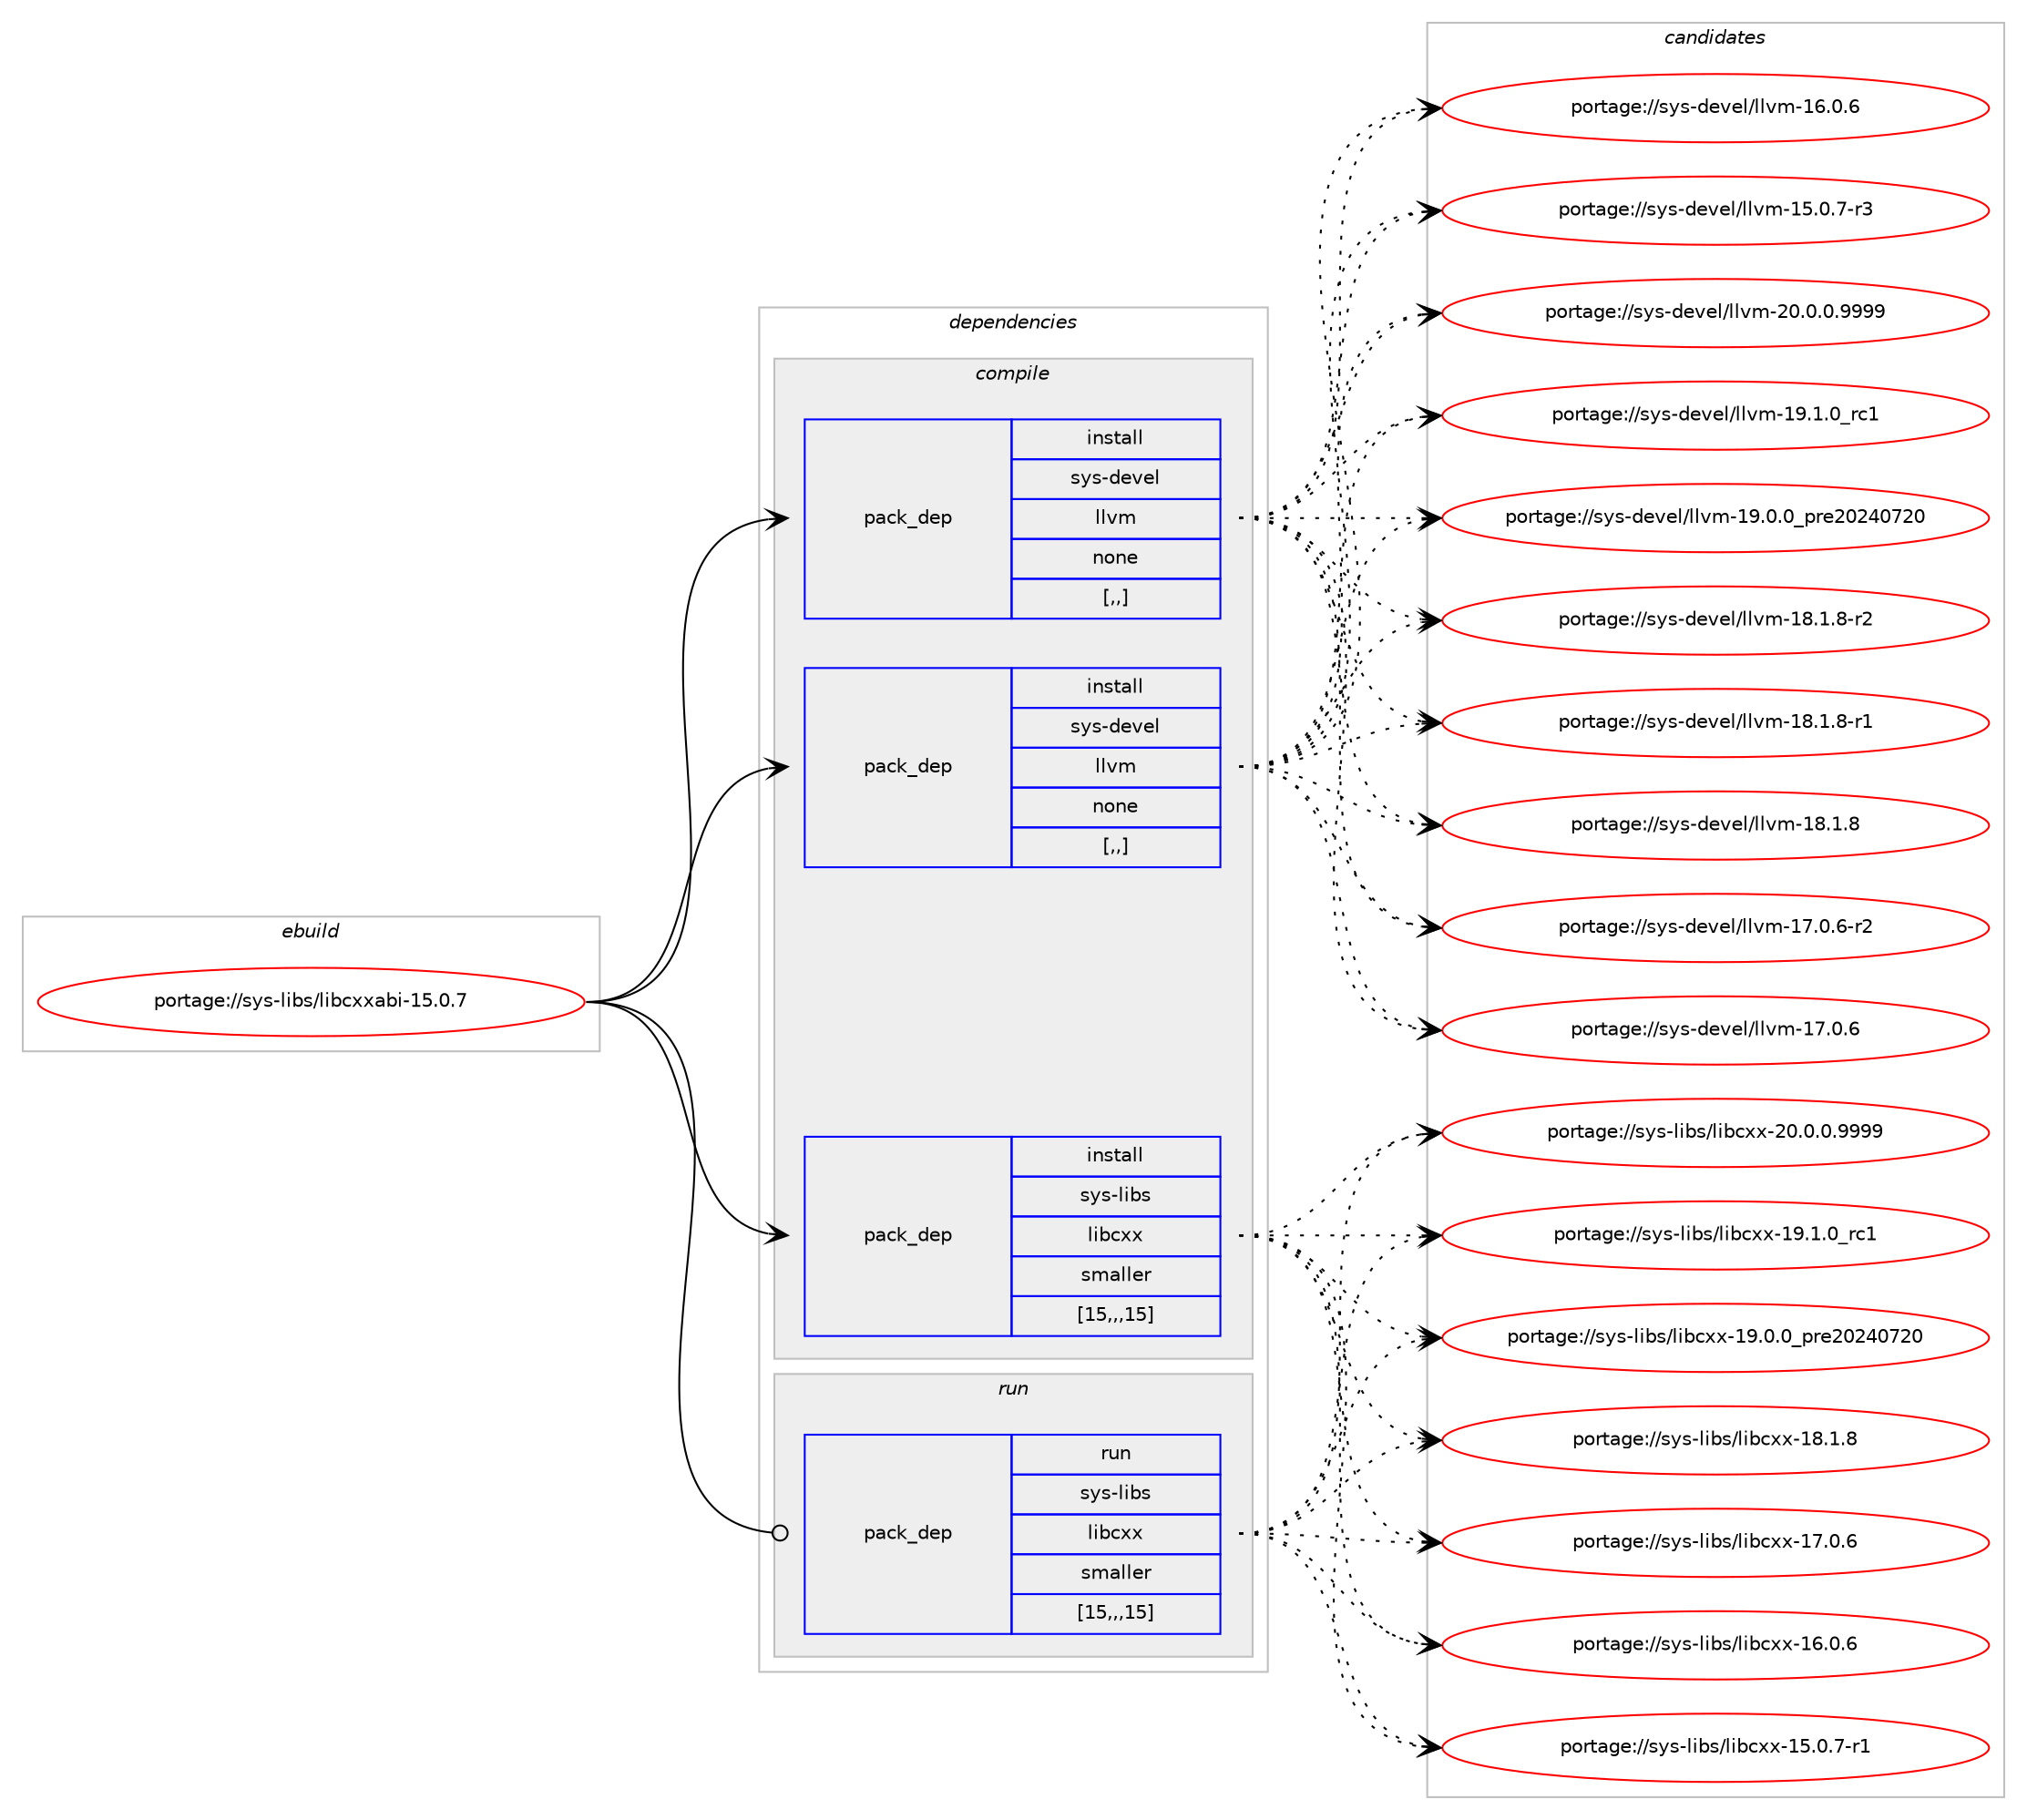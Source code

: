 digraph prolog {

# *************
# Graph options
# *************

newrank=true;
concentrate=true;
compound=true;
graph [rankdir=LR,fontname=Helvetica,fontsize=10,ranksep=1.5];#, ranksep=2.5, nodesep=0.2];
edge  [arrowhead=vee];
node  [fontname=Helvetica,fontsize=10];

# **********
# The ebuild
# **********

subgraph cluster_leftcol {
color=gray;
label=<<i>ebuild</i>>;
id [label="portage://sys-libs/libcxxabi-15.0.7", color=red, width=4, href="../sys-libs/libcxxabi-15.0.7.svg"];
}

# ****************
# The dependencies
# ****************

subgraph cluster_midcol {
color=gray;
label=<<i>dependencies</i>>;
subgraph cluster_compile {
fillcolor="#eeeeee";
style=filled;
label=<<i>compile</i>>;
subgraph pack320372 {
dependency440837 [label=<<TABLE BORDER="0" CELLBORDER="1" CELLSPACING="0" CELLPADDING="4" WIDTH="220"><TR><TD ROWSPAN="6" CELLPADDING="30">pack_dep</TD></TR><TR><TD WIDTH="110">install</TD></TR><TR><TD>sys-devel</TD></TR><TR><TD>llvm</TD></TR><TR><TD>none</TD></TR><TR><TD>[,,]</TD></TR></TABLE>>, shape=none, color=blue];
}
id:e -> dependency440837:w [weight=20,style="solid",arrowhead="vee"];
subgraph pack320373 {
dependency440838 [label=<<TABLE BORDER="0" CELLBORDER="1" CELLSPACING="0" CELLPADDING="4" WIDTH="220"><TR><TD ROWSPAN="6" CELLPADDING="30">pack_dep</TD></TR><TR><TD WIDTH="110">install</TD></TR><TR><TD>sys-devel</TD></TR><TR><TD>llvm</TD></TR><TR><TD>none</TD></TR><TR><TD>[,,]</TD></TR></TABLE>>, shape=none, color=blue];
}
id:e -> dependency440838:w [weight=20,style="solid",arrowhead="vee"];
subgraph pack320374 {
dependency440839 [label=<<TABLE BORDER="0" CELLBORDER="1" CELLSPACING="0" CELLPADDING="4" WIDTH="220"><TR><TD ROWSPAN="6" CELLPADDING="30">pack_dep</TD></TR><TR><TD WIDTH="110">install</TD></TR><TR><TD>sys-libs</TD></TR><TR><TD>libcxx</TD></TR><TR><TD>smaller</TD></TR><TR><TD>[15,,,15]</TD></TR></TABLE>>, shape=none, color=blue];
}
id:e -> dependency440839:w [weight=20,style="solid",arrowhead="vee"];
}
subgraph cluster_compileandrun {
fillcolor="#eeeeee";
style=filled;
label=<<i>compile and run</i>>;
}
subgraph cluster_run {
fillcolor="#eeeeee";
style=filled;
label=<<i>run</i>>;
subgraph pack320375 {
dependency440840 [label=<<TABLE BORDER="0" CELLBORDER="1" CELLSPACING="0" CELLPADDING="4" WIDTH="220"><TR><TD ROWSPAN="6" CELLPADDING="30">pack_dep</TD></TR><TR><TD WIDTH="110">run</TD></TR><TR><TD>sys-libs</TD></TR><TR><TD>libcxx</TD></TR><TR><TD>smaller</TD></TR><TR><TD>[15,,,15]</TD></TR></TABLE>>, shape=none, color=blue];
}
id:e -> dependency440840:w [weight=20,style="solid",arrowhead="odot"];
}
}

# **************
# The candidates
# **************

subgraph cluster_choices {
rank=same;
color=gray;
label=<<i>candidates</i>>;

subgraph choice320372 {
color=black;
nodesep=1;
choice1151211154510010111810110847108108118109455048464846484657575757 [label="portage://sys-devel/llvm-20.0.0.9999", color=red, width=4,href="../sys-devel/llvm-20.0.0.9999.svg"];
choice115121115451001011181011084710810811810945495746494648951149949 [label="portage://sys-devel/llvm-19.1.0_rc1", color=red, width=4,href="../sys-devel/llvm-19.1.0_rc1.svg"];
choice115121115451001011181011084710810811810945495746484648951121141015048505248555048 [label="portage://sys-devel/llvm-19.0.0_pre20240720", color=red, width=4,href="../sys-devel/llvm-19.0.0_pre20240720.svg"];
choice1151211154510010111810110847108108118109454956464946564511450 [label="portage://sys-devel/llvm-18.1.8-r2", color=red, width=4,href="../sys-devel/llvm-18.1.8-r2.svg"];
choice1151211154510010111810110847108108118109454956464946564511449 [label="portage://sys-devel/llvm-18.1.8-r1", color=red, width=4,href="../sys-devel/llvm-18.1.8-r1.svg"];
choice115121115451001011181011084710810811810945495646494656 [label="portage://sys-devel/llvm-18.1.8", color=red, width=4,href="../sys-devel/llvm-18.1.8.svg"];
choice1151211154510010111810110847108108118109454955464846544511450 [label="portage://sys-devel/llvm-17.0.6-r2", color=red, width=4,href="../sys-devel/llvm-17.0.6-r2.svg"];
choice115121115451001011181011084710810811810945495546484654 [label="portage://sys-devel/llvm-17.0.6", color=red, width=4,href="../sys-devel/llvm-17.0.6.svg"];
choice115121115451001011181011084710810811810945495446484654 [label="portage://sys-devel/llvm-16.0.6", color=red, width=4,href="../sys-devel/llvm-16.0.6.svg"];
choice1151211154510010111810110847108108118109454953464846554511451 [label="portage://sys-devel/llvm-15.0.7-r3", color=red, width=4,href="../sys-devel/llvm-15.0.7-r3.svg"];
dependency440837:e -> choice1151211154510010111810110847108108118109455048464846484657575757:w [style=dotted,weight="100"];
dependency440837:e -> choice115121115451001011181011084710810811810945495746494648951149949:w [style=dotted,weight="100"];
dependency440837:e -> choice115121115451001011181011084710810811810945495746484648951121141015048505248555048:w [style=dotted,weight="100"];
dependency440837:e -> choice1151211154510010111810110847108108118109454956464946564511450:w [style=dotted,weight="100"];
dependency440837:e -> choice1151211154510010111810110847108108118109454956464946564511449:w [style=dotted,weight="100"];
dependency440837:e -> choice115121115451001011181011084710810811810945495646494656:w [style=dotted,weight="100"];
dependency440837:e -> choice1151211154510010111810110847108108118109454955464846544511450:w [style=dotted,weight="100"];
dependency440837:e -> choice115121115451001011181011084710810811810945495546484654:w [style=dotted,weight="100"];
dependency440837:e -> choice115121115451001011181011084710810811810945495446484654:w [style=dotted,weight="100"];
dependency440837:e -> choice1151211154510010111810110847108108118109454953464846554511451:w [style=dotted,weight="100"];
}
subgraph choice320373 {
color=black;
nodesep=1;
choice1151211154510010111810110847108108118109455048464846484657575757 [label="portage://sys-devel/llvm-20.0.0.9999", color=red, width=4,href="../sys-devel/llvm-20.0.0.9999.svg"];
choice115121115451001011181011084710810811810945495746494648951149949 [label="portage://sys-devel/llvm-19.1.0_rc1", color=red, width=4,href="../sys-devel/llvm-19.1.0_rc1.svg"];
choice115121115451001011181011084710810811810945495746484648951121141015048505248555048 [label="portage://sys-devel/llvm-19.0.0_pre20240720", color=red, width=4,href="../sys-devel/llvm-19.0.0_pre20240720.svg"];
choice1151211154510010111810110847108108118109454956464946564511450 [label="portage://sys-devel/llvm-18.1.8-r2", color=red, width=4,href="../sys-devel/llvm-18.1.8-r2.svg"];
choice1151211154510010111810110847108108118109454956464946564511449 [label="portage://sys-devel/llvm-18.1.8-r1", color=red, width=4,href="../sys-devel/llvm-18.1.8-r1.svg"];
choice115121115451001011181011084710810811810945495646494656 [label="portage://sys-devel/llvm-18.1.8", color=red, width=4,href="../sys-devel/llvm-18.1.8.svg"];
choice1151211154510010111810110847108108118109454955464846544511450 [label="portage://sys-devel/llvm-17.0.6-r2", color=red, width=4,href="../sys-devel/llvm-17.0.6-r2.svg"];
choice115121115451001011181011084710810811810945495546484654 [label="portage://sys-devel/llvm-17.0.6", color=red, width=4,href="../sys-devel/llvm-17.0.6.svg"];
choice115121115451001011181011084710810811810945495446484654 [label="portage://sys-devel/llvm-16.0.6", color=red, width=4,href="../sys-devel/llvm-16.0.6.svg"];
choice1151211154510010111810110847108108118109454953464846554511451 [label="portage://sys-devel/llvm-15.0.7-r3", color=red, width=4,href="../sys-devel/llvm-15.0.7-r3.svg"];
dependency440838:e -> choice1151211154510010111810110847108108118109455048464846484657575757:w [style=dotted,weight="100"];
dependency440838:e -> choice115121115451001011181011084710810811810945495746494648951149949:w [style=dotted,weight="100"];
dependency440838:e -> choice115121115451001011181011084710810811810945495746484648951121141015048505248555048:w [style=dotted,weight="100"];
dependency440838:e -> choice1151211154510010111810110847108108118109454956464946564511450:w [style=dotted,weight="100"];
dependency440838:e -> choice1151211154510010111810110847108108118109454956464946564511449:w [style=dotted,weight="100"];
dependency440838:e -> choice115121115451001011181011084710810811810945495646494656:w [style=dotted,weight="100"];
dependency440838:e -> choice1151211154510010111810110847108108118109454955464846544511450:w [style=dotted,weight="100"];
dependency440838:e -> choice115121115451001011181011084710810811810945495546484654:w [style=dotted,weight="100"];
dependency440838:e -> choice115121115451001011181011084710810811810945495446484654:w [style=dotted,weight="100"];
dependency440838:e -> choice1151211154510010111810110847108108118109454953464846554511451:w [style=dotted,weight="100"];
}
subgraph choice320374 {
color=black;
nodesep=1;
choice1151211154510810598115471081059899120120455048464846484657575757 [label="portage://sys-libs/libcxx-20.0.0.9999", color=red, width=4,href="../sys-libs/libcxx-20.0.0.9999.svg"];
choice115121115451081059811547108105989912012045495746494648951149949 [label="portage://sys-libs/libcxx-19.1.0_rc1", color=red, width=4,href="../sys-libs/libcxx-19.1.0_rc1.svg"];
choice115121115451081059811547108105989912012045495746484648951121141015048505248555048 [label="portage://sys-libs/libcxx-19.0.0_pre20240720", color=red, width=4,href="../sys-libs/libcxx-19.0.0_pre20240720.svg"];
choice115121115451081059811547108105989912012045495646494656 [label="portage://sys-libs/libcxx-18.1.8", color=red, width=4,href="../sys-libs/libcxx-18.1.8.svg"];
choice115121115451081059811547108105989912012045495546484654 [label="portage://sys-libs/libcxx-17.0.6", color=red, width=4,href="../sys-libs/libcxx-17.0.6.svg"];
choice115121115451081059811547108105989912012045495446484654 [label="portage://sys-libs/libcxx-16.0.6", color=red, width=4,href="../sys-libs/libcxx-16.0.6.svg"];
choice1151211154510810598115471081059899120120454953464846554511449 [label="portage://sys-libs/libcxx-15.0.7-r1", color=red, width=4,href="../sys-libs/libcxx-15.0.7-r1.svg"];
dependency440839:e -> choice1151211154510810598115471081059899120120455048464846484657575757:w [style=dotted,weight="100"];
dependency440839:e -> choice115121115451081059811547108105989912012045495746494648951149949:w [style=dotted,weight="100"];
dependency440839:e -> choice115121115451081059811547108105989912012045495746484648951121141015048505248555048:w [style=dotted,weight="100"];
dependency440839:e -> choice115121115451081059811547108105989912012045495646494656:w [style=dotted,weight="100"];
dependency440839:e -> choice115121115451081059811547108105989912012045495546484654:w [style=dotted,weight="100"];
dependency440839:e -> choice115121115451081059811547108105989912012045495446484654:w [style=dotted,weight="100"];
dependency440839:e -> choice1151211154510810598115471081059899120120454953464846554511449:w [style=dotted,weight="100"];
}
subgraph choice320375 {
color=black;
nodesep=1;
choice1151211154510810598115471081059899120120455048464846484657575757 [label="portage://sys-libs/libcxx-20.0.0.9999", color=red, width=4,href="../sys-libs/libcxx-20.0.0.9999.svg"];
choice115121115451081059811547108105989912012045495746494648951149949 [label="portage://sys-libs/libcxx-19.1.0_rc1", color=red, width=4,href="../sys-libs/libcxx-19.1.0_rc1.svg"];
choice115121115451081059811547108105989912012045495746484648951121141015048505248555048 [label="portage://sys-libs/libcxx-19.0.0_pre20240720", color=red, width=4,href="../sys-libs/libcxx-19.0.0_pre20240720.svg"];
choice115121115451081059811547108105989912012045495646494656 [label="portage://sys-libs/libcxx-18.1.8", color=red, width=4,href="../sys-libs/libcxx-18.1.8.svg"];
choice115121115451081059811547108105989912012045495546484654 [label="portage://sys-libs/libcxx-17.0.6", color=red, width=4,href="../sys-libs/libcxx-17.0.6.svg"];
choice115121115451081059811547108105989912012045495446484654 [label="portage://sys-libs/libcxx-16.0.6", color=red, width=4,href="../sys-libs/libcxx-16.0.6.svg"];
choice1151211154510810598115471081059899120120454953464846554511449 [label="portage://sys-libs/libcxx-15.0.7-r1", color=red, width=4,href="../sys-libs/libcxx-15.0.7-r1.svg"];
dependency440840:e -> choice1151211154510810598115471081059899120120455048464846484657575757:w [style=dotted,weight="100"];
dependency440840:e -> choice115121115451081059811547108105989912012045495746494648951149949:w [style=dotted,weight="100"];
dependency440840:e -> choice115121115451081059811547108105989912012045495746484648951121141015048505248555048:w [style=dotted,weight="100"];
dependency440840:e -> choice115121115451081059811547108105989912012045495646494656:w [style=dotted,weight="100"];
dependency440840:e -> choice115121115451081059811547108105989912012045495546484654:w [style=dotted,weight="100"];
dependency440840:e -> choice115121115451081059811547108105989912012045495446484654:w [style=dotted,weight="100"];
dependency440840:e -> choice1151211154510810598115471081059899120120454953464846554511449:w [style=dotted,weight="100"];
}
}

}
